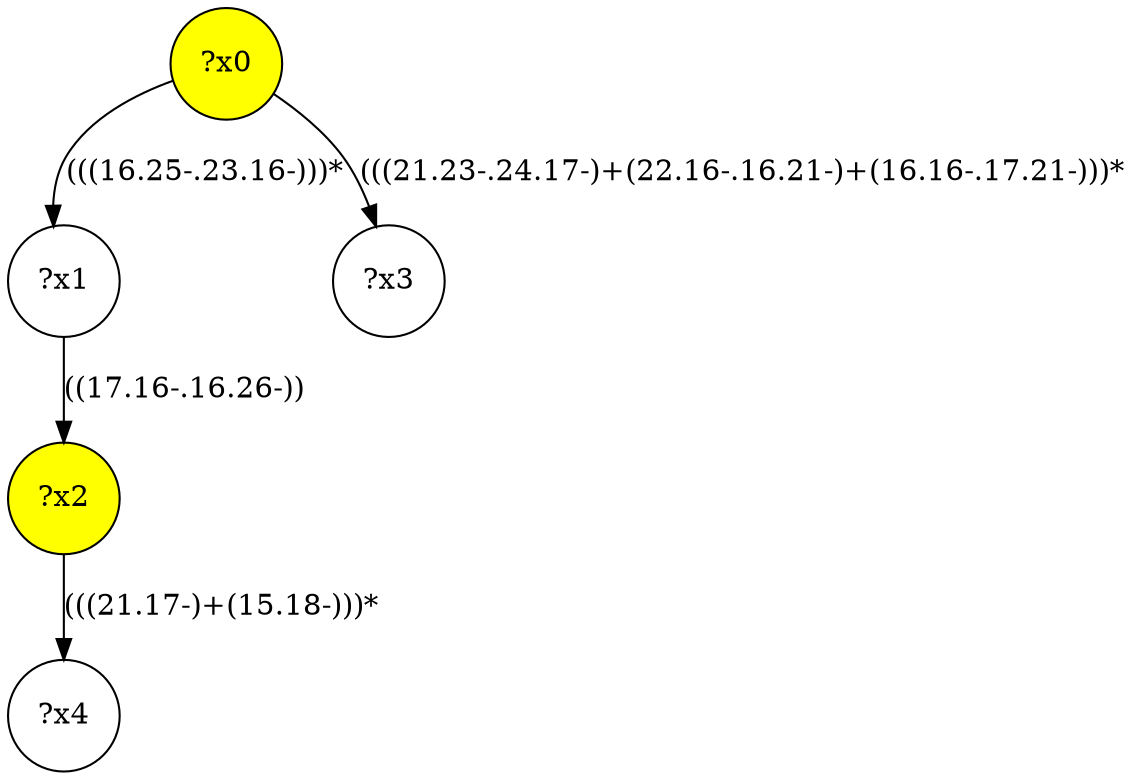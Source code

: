 digraph g {
	x0 [fillcolor="yellow", style="filled," shape=circle, label="?x0"];
	x2 [fillcolor="yellow", style="filled," shape=circle, label="?x2"];
	x1 [shape=circle, label="?x1"];
	x0 -> x1 [label="(((16.25-.23.16-)))*"];
	x1 -> x2 [label="((17.16-.16.26-))"];
	x3 [shape=circle, label="?x3"];
	x0 -> x3 [label="(((21.23-.24.17-)+(22.16-.16.21-)+(16.16-.17.21-)))*"];
	x4 [shape=circle, label="?x4"];
	x2 -> x4 [label="(((21.17-)+(15.18-)))*"];
}
